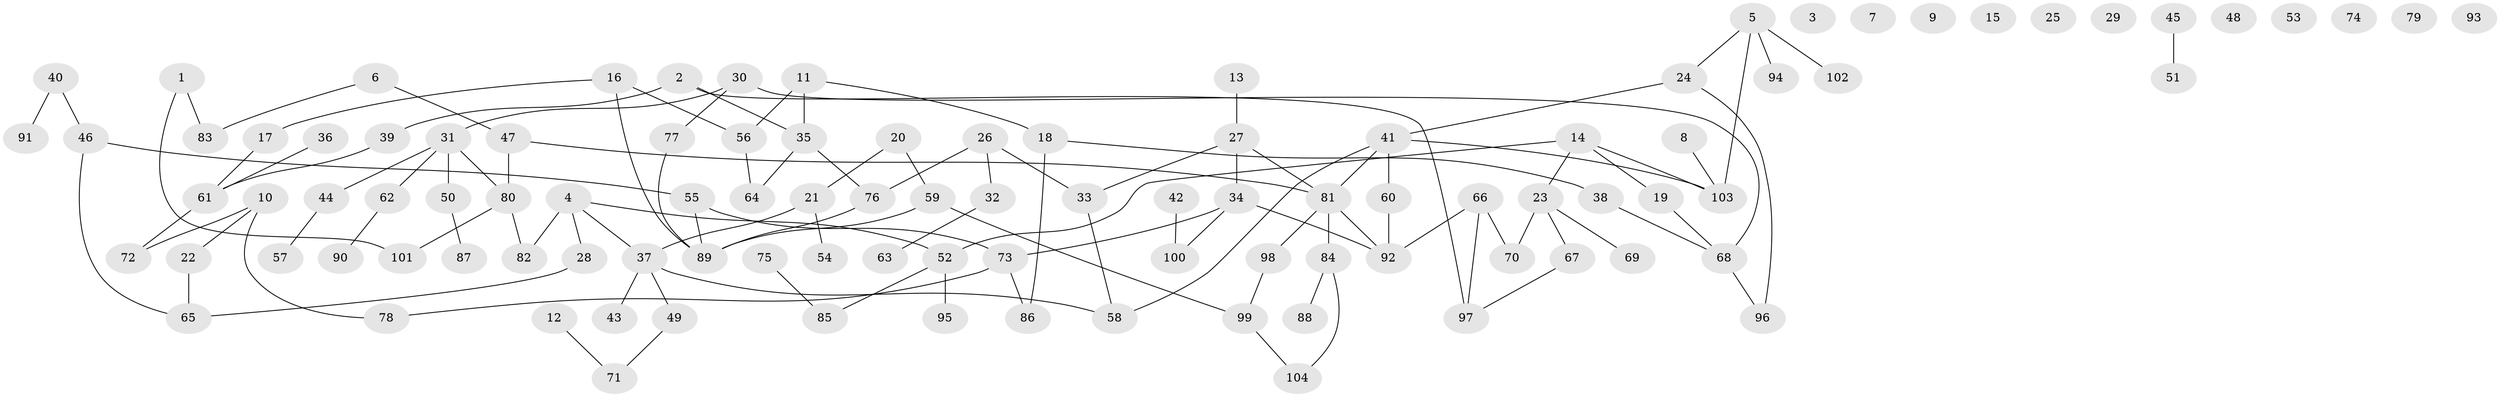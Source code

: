// coarse degree distribution, {2: 0.17307692307692307, 6: 0.07692307692307693, 0: 0.23076923076923078, 4: 0.07692307692307693, 1: 0.23076923076923078, 3: 0.07692307692307693, 5: 0.09615384615384616, 7: 0.019230769230769232, 8: 0.019230769230769232}
// Generated by graph-tools (version 1.1) at 2025/16/03/04/25 18:16:42]
// undirected, 104 vertices, 116 edges
graph export_dot {
graph [start="1"]
  node [color=gray90,style=filled];
  1;
  2;
  3;
  4;
  5;
  6;
  7;
  8;
  9;
  10;
  11;
  12;
  13;
  14;
  15;
  16;
  17;
  18;
  19;
  20;
  21;
  22;
  23;
  24;
  25;
  26;
  27;
  28;
  29;
  30;
  31;
  32;
  33;
  34;
  35;
  36;
  37;
  38;
  39;
  40;
  41;
  42;
  43;
  44;
  45;
  46;
  47;
  48;
  49;
  50;
  51;
  52;
  53;
  54;
  55;
  56;
  57;
  58;
  59;
  60;
  61;
  62;
  63;
  64;
  65;
  66;
  67;
  68;
  69;
  70;
  71;
  72;
  73;
  74;
  75;
  76;
  77;
  78;
  79;
  80;
  81;
  82;
  83;
  84;
  85;
  86;
  87;
  88;
  89;
  90;
  91;
  92;
  93;
  94;
  95;
  96;
  97;
  98;
  99;
  100;
  101;
  102;
  103;
  104;
  1 -- 83;
  1 -- 101;
  2 -- 35;
  2 -- 39;
  2 -- 97;
  4 -- 28;
  4 -- 37;
  4 -- 52;
  4 -- 82;
  5 -- 24;
  5 -- 94;
  5 -- 102;
  5 -- 103;
  6 -- 47;
  6 -- 83;
  8 -- 103;
  10 -- 22;
  10 -- 72;
  10 -- 78;
  11 -- 18;
  11 -- 35;
  11 -- 56;
  12 -- 71;
  13 -- 27;
  14 -- 19;
  14 -- 23;
  14 -- 52;
  14 -- 103;
  16 -- 17;
  16 -- 56;
  16 -- 89;
  17 -- 61;
  18 -- 38;
  18 -- 86;
  19 -- 68;
  20 -- 21;
  20 -- 59;
  21 -- 37;
  21 -- 54;
  22 -- 65;
  23 -- 67;
  23 -- 69;
  23 -- 70;
  24 -- 41;
  24 -- 96;
  26 -- 32;
  26 -- 33;
  26 -- 76;
  27 -- 33;
  27 -- 34;
  27 -- 81;
  28 -- 65;
  30 -- 31;
  30 -- 68;
  30 -- 77;
  31 -- 44;
  31 -- 50;
  31 -- 62;
  31 -- 80;
  32 -- 63;
  33 -- 58;
  34 -- 73;
  34 -- 92;
  34 -- 100;
  35 -- 64;
  35 -- 76;
  36 -- 61;
  37 -- 43;
  37 -- 49;
  37 -- 58;
  38 -- 68;
  39 -- 61;
  40 -- 46;
  40 -- 91;
  41 -- 58;
  41 -- 60;
  41 -- 81;
  41 -- 103;
  42 -- 100;
  44 -- 57;
  45 -- 51;
  46 -- 55;
  46 -- 65;
  47 -- 80;
  47 -- 81;
  49 -- 71;
  50 -- 87;
  52 -- 85;
  52 -- 95;
  55 -- 73;
  55 -- 89;
  56 -- 64;
  59 -- 89;
  59 -- 99;
  60 -- 92;
  61 -- 72;
  62 -- 90;
  66 -- 70;
  66 -- 92;
  66 -- 97;
  67 -- 97;
  68 -- 96;
  73 -- 78;
  73 -- 86;
  75 -- 85;
  76 -- 89;
  77 -- 89;
  80 -- 82;
  80 -- 101;
  81 -- 84;
  81 -- 92;
  81 -- 98;
  84 -- 88;
  84 -- 104;
  98 -- 99;
  99 -- 104;
}

